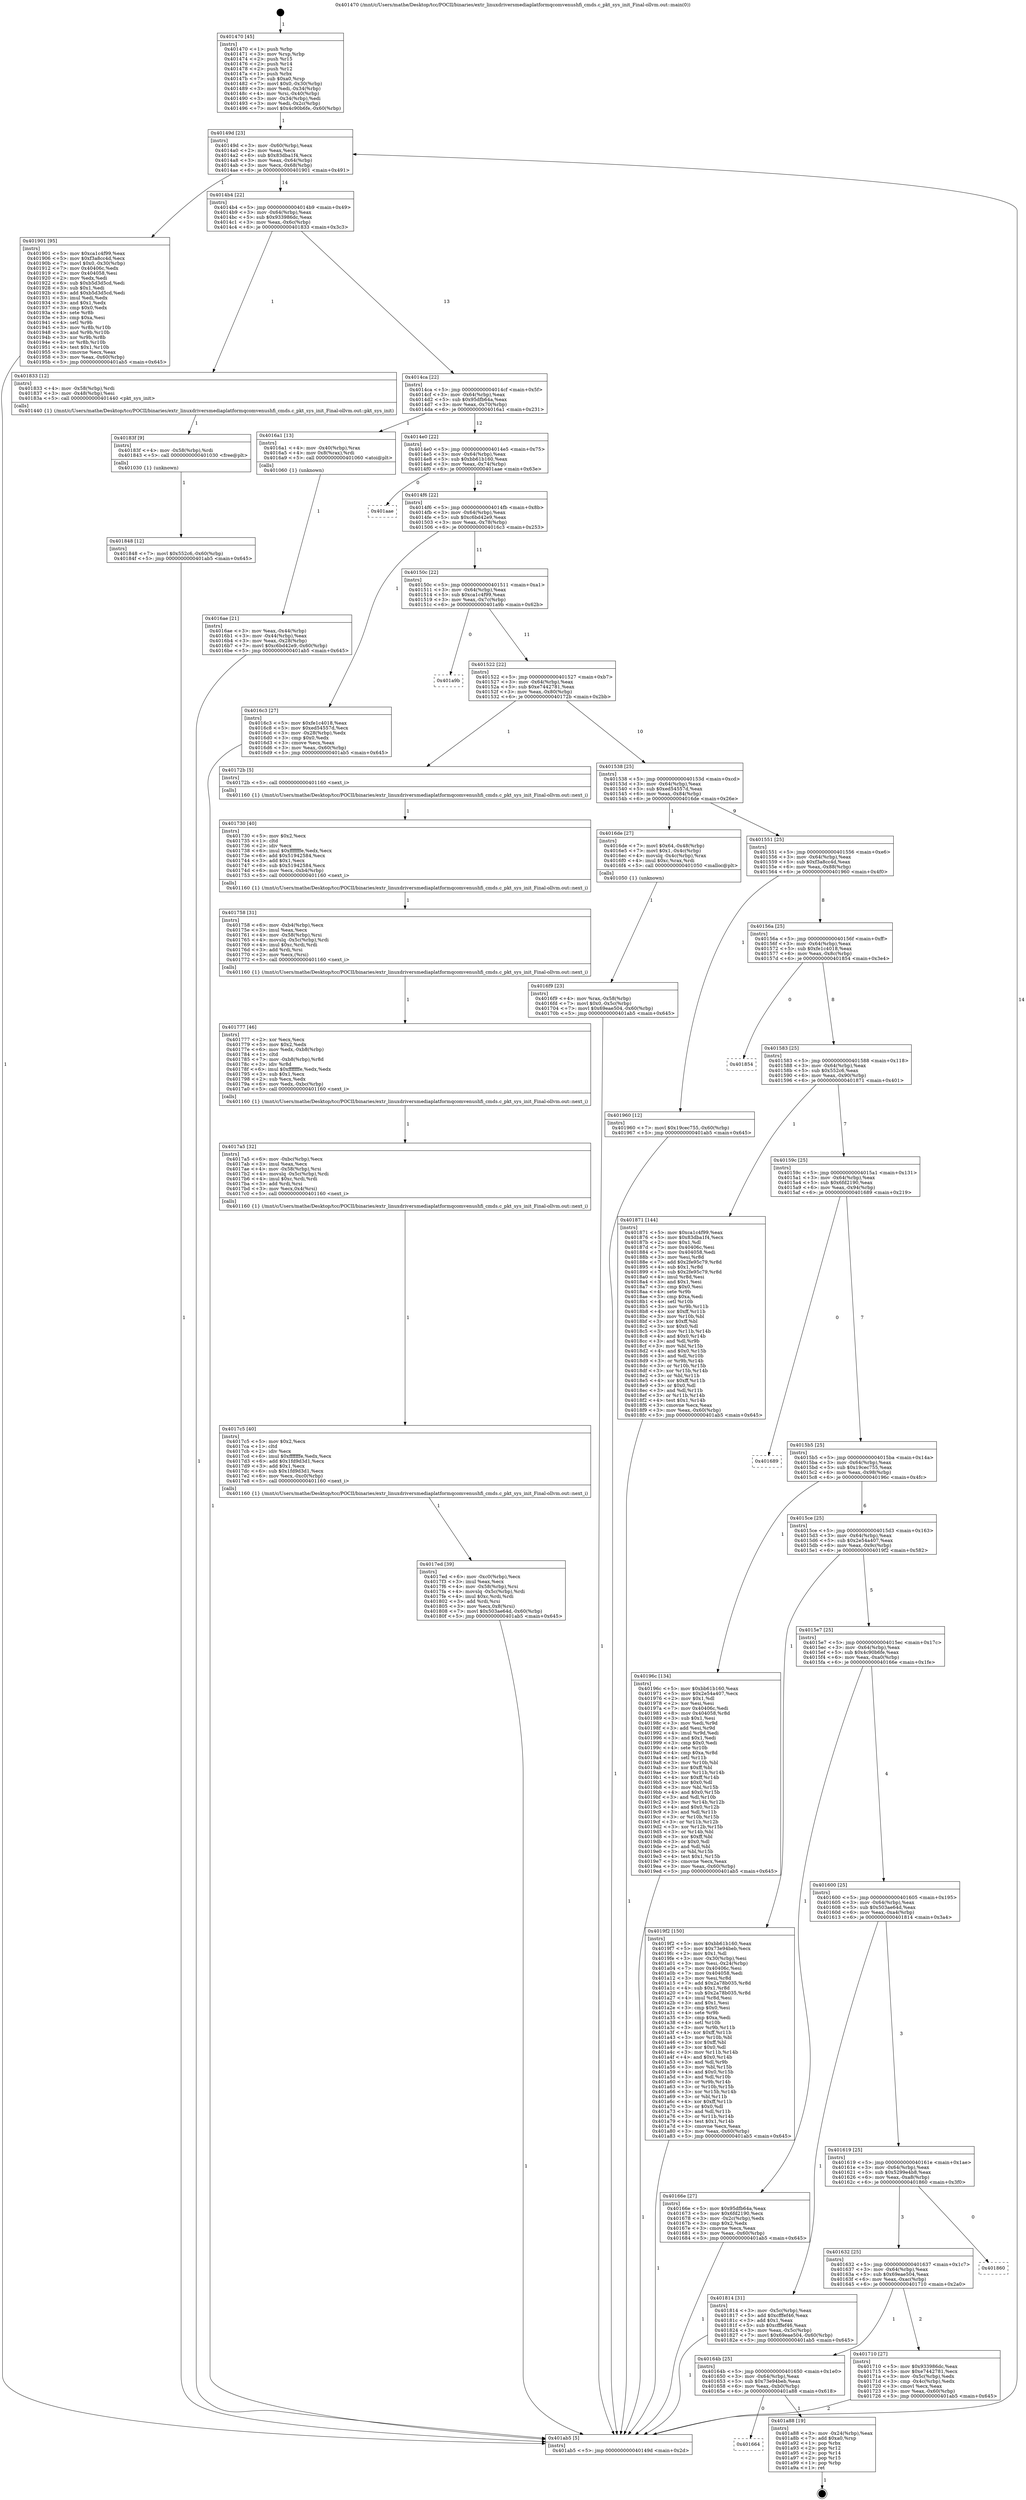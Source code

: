 digraph "0x401470" {
  label = "0x401470 (/mnt/c/Users/mathe/Desktop/tcc/POCII/binaries/extr_linuxdriversmediaplatformqcomvenushfi_cmds.c_pkt_sys_init_Final-ollvm.out::main(0))"
  labelloc = "t"
  node[shape=record]

  Entry [label="",width=0.3,height=0.3,shape=circle,fillcolor=black,style=filled]
  "0x40149d" [label="{
     0x40149d [23]\l
     | [instrs]\l
     &nbsp;&nbsp;0x40149d \<+3\>: mov -0x60(%rbp),%eax\l
     &nbsp;&nbsp;0x4014a0 \<+2\>: mov %eax,%ecx\l
     &nbsp;&nbsp;0x4014a2 \<+6\>: sub $0x83dba1f4,%ecx\l
     &nbsp;&nbsp;0x4014a8 \<+3\>: mov %eax,-0x64(%rbp)\l
     &nbsp;&nbsp;0x4014ab \<+3\>: mov %ecx,-0x68(%rbp)\l
     &nbsp;&nbsp;0x4014ae \<+6\>: je 0000000000401901 \<main+0x491\>\l
  }"]
  "0x401901" [label="{
     0x401901 [95]\l
     | [instrs]\l
     &nbsp;&nbsp;0x401901 \<+5\>: mov $0xca1c4f99,%eax\l
     &nbsp;&nbsp;0x401906 \<+5\>: mov $0xf3a8cc4d,%ecx\l
     &nbsp;&nbsp;0x40190b \<+7\>: movl $0x0,-0x30(%rbp)\l
     &nbsp;&nbsp;0x401912 \<+7\>: mov 0x40406c,%edx\l
     &nbsp;&nbsp;0x401919 \<+7\>: mov 0x404058,%esi\l
     &nbsp;&nbsp;0x401920 \<+2\>: mov %edx,%edi\l
     &nbsp;&nbsp;0x401922 \<+6\>: sub $0xb5d3d5cd,%edi\l
     &nbsp;&nbsp;0x401928 \<+3\>: sub $0x1,%edi\l
     &nbsp;&nbsp;0x40192b \<+6\>: add $0xb5d3d5cd,%edi\l
     &nbsp;&nbsp;0x401931 \<+3\>: imul %edi,%edx\l
     &nbsp;&nbsp;0x401934 \<+3\>: and $0x1,%edx\l
     &nbsp;&nbsp;0x401937 \<+3\>: cmp $0x0,%edx\l
     &nbsp;&nbsp;0x40193a \<+4\>: sete %r8b\l
     &nbsp;&nbsp;0x40193e \<+3\>: cmp $0xa,%esi\l
     &nbsp;&nbsp;0x401941 \<+4\>: setl %r9b\l
     &nbsp;&nbsp;0x401945 \<+3\>: mov %r8b,%r10b\l
     &nbsp;&nbsp;0x401948 \<+3\>: and %r9b,%r10b\l
     &nbsp;&nbsp;0x40194b \<+3\>: xor %r9b,%r8b\l
     &nbsp;&nbsp;0x40194e \<+3\>: or %r8b,%r10b\l
     &nbsp;&nbsp;0x401951 \<+4\>: test $0x1,%r10b\l
     &nbsp;&nbsp;0x401955 \<+3\>: cmovne %ecx,%eax\l
     &nbsp;&nbsp;0x401958 \<+3\>: mov %eax,-0x60(%rbp)\l
     &nbsp;&nbsp;0x40195b \<+5\>: jmp 0000000000401ab5 \<main+0x645\>\l
  }"]
  "0x4014b4" [label="{
     0x4014b4 [22]\l
     | [instrs]\l
     &nbsp;&nbsp;0x4014b4 \<+5\>: jmp 00000000004014b9 \<main+0x49\>\l
     &nbsp;&nbsp;0x4014b9 \<+3\>: mov -0x64(%rbp),%eax\l
     &nbsp;&nbsp;0x4014bc \<+5\>: sub $0x933986dc,%eax\l
     &nbsp;&nbsp;0x4014c1 \<+3\>: mov %eax,-0x6c(%rbp)\l
     &nbsp;&nbsp;0x4014c4 \<+6\>: je 0000000000401833 \<main+0x3c3\>\l
  }"]
  Exit [label="",width=0.3,height=0.3,shape=circle,fillcolor=black,style=filled,peripheries=2]
  "0x401833" [label="{
     0x401833 [12]\l
     | [instrs]\l
     &nbsp;&nbsp;0x401833 \<+4\>: mov -0x58(%rbp),%rdi\l
     &nbsp;&nbsp;0x401837 \<+3\>: mov -0x48(%rbp),%esi\l
     &nbsp;&nbsp;0x40183a \<+5\>: call 0000000000401440 \<pkt_sys_init\>\l
     | [calls]\l
     &nbsp;&nbsp;0x401440 \{1\} (/mnt/c/Users/mathe/Desktop/tcc/POCII/binaries/extr_linuxdriversmediaplatformqcomvenushfi_cmds.c_pkt_sys_init_Final-ollvm.out::pkt_sys_init)\l
  }"]
  "0x4014ca" [label="{
     0x4014ca [22]\l
     | [instrs]\l
     &nbsp;&nbsp;0x4014ca \<+5\>: jmp 00000000004014cf \<main+0x5f\>\l
     &nbsp;&nbsp;0x4014cf \<+3\>: mov -0x64(%rbp),%eax\l
     &nbsp;&nbsp;0x4014d2 \<+5\>: sub $0x95dfb64a,%eax\l
     &nbsp;&nbsp;0x4014d7 \<+3\>: mov %eax,-0x70(%rbp)\l
     &nbsp;&nbsp;0x4014da \<+6\>: je 00000000004016a1 \<main+0x231\>\l
  }"]
  "0x401664" [label="{
     0x401664\l
  }", style=dashed]
  "0x4016a1" [label="{
     0x4016a1 [13]\l
     | [instrs]\l
     &nbsp;&nbsp;0x4016a1 \<+4\>: mov -0x40(%rbp),%rax\l
     &nbsp;&nbsp;0x4016a5 \<+4\>: mov 0x8(%rax),%rdi\l
     &nbsp;&nbsp;0x4016a9 \<+5\>: call 0000000000401060 \<atoi@plt\>\l
     | [calls]\l
     &nbsp;&nbsp;0x401060 \{1\} (unknown)\l
  }"]
  "0x4014e0" [label="{
     0x4014e0 [22]\l
     | [instrs]\l
     &nbsp;&nbsp;0x4014e0 \<+5\>: jmp 00000000004014e5 \<main+0x75\>\l
     &nbsp;&nbsp;0x4014e5 \<+3\>: mov -0x64(%rbp),%eax\l
     &nbsp;&nbsp;0x4014e8 \<+5\>: sub $0xbb61b160,%eax\l
     &nbsp;&nbsp;0x4014ed \<+3\>: mov %eax,-0x74(%rbp)\l
     &nbsp;&nbsp;0x4014f0 \<+6\>: je 0000000000401aae \<main+0x63e\>\l
  }"]
  "0x401a88" [label="{
     0x401a88 [19]\l
     | [instrs]\l
     &nbsp;&nbsp;0x401a88 \<+3\>: mov -0x24(%rbp),%eax\l
     &nbsp;&nbsp;0x401a8b \<+7\>: add $0xa0,%rsp\l
     &nbsp;&nbsp;0x401a92 \<+1\>: pop %rbx\l
     &nbsp;&nbsp;0x401a93 \<+2\>: pop %r12\l
     &nbsp;&nbsp;0x401a95 \<+2\>: pop %r14\l
     &nbsp;&nbsp;0x401a97 \<+2\>: pop %r15\l
     &nbsp;&nbsp;0x401a99 \<+1\>: pop %rbp\l
     &nbsp;&nbsp;0x401a9a \<+1\>: ret\l
  }"]
  "0x401aae" [label="{
     0x401aae\l
  }", style=dashed]
  "0x4014f6" [label="{
     0x4014f6 [22]\l
     | [instrs]\l
     &nbsp;&nbsp;0x4014f6 \<+5\>: jmp 00000000004014fb \<main+0x8b\>\l
     &nbsp;&nbsp;0x4014fb \<+3\>: mov -0x64(%rbp),%eax\l
     &nbsp;&nbsp;0x4014fe \<+5\>: sub $0xc6bd42e9,%eax\l
     &nbsp;&nbsp;0x401503 \<+3\>: mov %eax,-0x78(%rbp)\l
     &nbsp;&nbsp;0x401506 \<+6\>: je 00000000004016c3 \<main+0x253\>\l
  }"]
  "0x401848" [label="{
     0x401848 [12]\l
     | [instrs]\l
     &nbsp;&nbsp;0x401848 \<+7\>: movl $0x552c6,-0x60(%rbp)\l
     &nbsp;&nbsp;0x40184f \<+5\>: jmp 0000000000401ab5 \<main+0x645\>\l
  }"]
  "0x4016c3" [label="{
     0x4016c3 [27]\l
     | [instrs]\l
     &nbsp;&nbsp;0x4016c3 \<+5\>: mov $0xfe1c4018,%eax\l
     &nbsp;&nbsp;0x4016c8 \<+5\>: mov $0xed54557d,%ecx\l
     &nbsp;&nbsp;0x4016cd \<+3\>: mov -0x28(%rbp),%edx\l
     &nbsp;&nbsp;0x4016d0 \<+3\>: cmp $0x0,%edx\l
     &nbsp;&nbsp;0x4016d3 \<+3\>: cmove %ecx,%eax\l
     &nbsp;&nbsp;0x4016d6 \<+3\>: mov %eax,-0x60(%rbp)\l
     &nbsp;&nbsp;0x4016d9 \<+5\>: jmp 0000000000401ab5 \<main+0x645\>\l
  }"]
  "0x40150c" [label="{
     0x40150c [22]\l
     | [instrs]\l
     &nbsp;&nbsp;0x40150c \<+5\>: jmp 0000000000401511 \<main+0xa1\>\l
     &nbsp;&nbsp;0x401511 \<+3\>: mov -0x64(%rbp),%eax\l
     &nbsp;&nbsp;0x401514 \<+5\>: sub $0xca1c4f99,%eax\l
     &nbsp;&nbsp;0x401519 \<+3\>: mov %eax,-0x7c(%rbp)\l
     &nbsp;&nbsp;0x40151c \<+6\>: je 0000000000401a9b \<main+0x62b\>\l
  }"]
  "0x40183f" [label="{
     0x40183f [9]\l
     | [instrs]\l
     &nbsp;&nbsp;0x40183f \<+4\>: mov -0x58(%rbp),%rdi\l
     &nbsp;&nbsp;0x401843 \<+5\>: call 0000000000401030 \<free@plt\>\l
     | [calls]\l
     &nbsp;&nbsp;0x401030 \{1\} (unknown)\l
  }"]
  "0x401a9b" [label="{
     0x401a9b\l
  }", style=dashed]
  "0x401522" [label="{
     0x401522 [22]\l
     | [instrs]\l
     &nbsp;&nbsp;0x401522 \<+5\>: jmp 0000000000401527 \<main+0xb7\>\l
     &nbsp;&nbsp;0x401527 \<+3\>: mov -0x64(%rbp),%eax\l
     &nbsp;&nbsp;0x40152a \<+5\>: sub $0xe7442781,%eax\l
     &nbsp;&nbsp;0x40152f \<+3\>: mov %eax,-0x80(%rbp)\l
     &nbsp;&nbsp;0x401532 \<+6\>: je 000000000040172b \<main+0x2bb\>\l
  }"]
  "0x4017ed" [label="{
     0x4017ed [39]\l
     | [instrs]\l
     &nbsp;&nbsp;0x4017ed \<+6\>: mov -0xc0(%rbp),%ecx\l
     &nbsp;&nbsp;0x4017f3 \<+3\>: imul %eax,%ecx\l
     &nbsp;&nbsp;0x4017f6 \<+4\>: mov -0x58(%rbp),%rsi\l
     &nbsp;&nbsp;0x4017fa \<+4\>: movslq -0x5c(%rbp),%rdi\l
     &nbsp;&nbsp;0x4017fe \<+4\>: imul $0xc,%rdi,%rdi\l
     &nbsp;&nbsp;0x401802 \<+3\>: add %rdi,%rsi\l
     &nbsp;&nbsp;0x401805 \<+3\>: mov %ecx,0x8(%rsi)\l
     &nbsp;&nbsp;0x401808 \<+7\>: movl $0x503ae64d,-0x60(%rbp)\l
     &nbsp;&nbsp;0x40180f \<+5\>: jmp 0000000000401ab5 \<main+0x645\>\l
  }"]
  "0x40172b" [label="{
     0x40172b [5]\l
     | [instrs]\l
     &nbsp;&nbsp;0x40172b \<+5\>: call 0000000000401160 \<next_i\>\l
     | [calls]\l
     &nbsp;&nbsp;0x401160 \{1\} (/mnt/c/Users/mathe/Desktop/tcc/POCII/binaries/extr_linuxdriversmediaplatformqcomvenushfi_cmds.c_pkt_sys_init_Final-ollvm.out::next_i)\l
  }"]
  "0x401538" [label="{
     0x401538 [25]\l
     | [instrs]\l
     &nbsp;&nbsp;0x401538 \<+5\>: jmp 000000000040153d \<main+0xcd\>\l
     &nbsp;&nbsp;0x40153d \<+3\>: mov -0x64(%rbp),%eax\l
     &nbsp;&nbsp;0x401540 \<+5\>: sub $0xed54557d,%eax\l
     &nbsp;&nbsp;0x401545 \<+6\>: mov %eax,-0x84(%rbp)\l
     &nbsp;&nbsp;0x40154b \<+6\>: je 00000000004016de \<main+0x26e\>\l
  }"]
  "0x4017c5" [label="{
     0x4017c5 [40]\l
     | [instrs]\l
     &nbsp;&nbsp;0x4017c5 \<+5\>: mov $0x2,%ecx\l
     &nbsp;&nbsp;0x4017ca \<+1\>: cltd\l
     &nbsp;&nbsp;0x4017cb \<+2\>: idiv %ecx\l
     &nbsp;&nbsp;0x4017cd \<+6\>: imul $0xfffffffe,%edx,%ecx\l
     &nbsp;&nbsp;0x4017d3 \<+6\>: add $0x1fd9d3d1,%ecx\l
     &nbsp;&nbsp;0x4017d9 \<+3\>: add $0x1,%ecx\l
     &nbsp;&nbsp;0x4017dc \<+6\>: sub $0x1fd9d3d1,%ecx\l
     &nbsp;&nbsp;0x4017e2 \<+6\>: mov %ecx,-0xc0(%rbp)\l
     &nbsp;&nbsp;0x4017e8 \<+5\>: call 0000000000401160 \<next_i\>\l
     | [calls]\l
     &nbsp;&nbsp;0x401160 \{1\} (/mnt/c/Users/mathe/Desktop/tcc/POCII/binaries/extr_linuxdriversmediaplatformqcomvenushfi_cmds.c_pkt_sys_init_Final-ollvm.out::next_i)\l
  }"]
  "0x4016de" [label="{
     0x4016de [27]\l
     | [instrs]\l
     &nbsp;&nbsp;0x4016de \<+7\>: movl $0x64,-0x48(%rbp)\l
     &nbsp;&nbsp;0x4016e5 \<+7\>: movl $0x1,-0x4c(%rbp)\l
     &nbsp;&nbsp;0x4016ec \<+4\>: movslq -0x4c(%rbp),%rax\l
     &nbsp;&nbsp;0x4016f0 \<+4\>: imul $0xc,%rax,%rdi\l
     &nbsp;&nbsp;0x4016f4 \<+5\>: call 0000000000401050 \<malloc@plt\>\l
     | [calls]\l
     &nbsp;&nbsp;0x401050 \{1\} (unknown)\l
  }"]
  "0x401551" [label="{
     0x401551 [25]\l
     | [instrs]\l
     &nbsp;&nbsp;0x401551 \<+5\>: jmp 0000000000401556 \<main+0xe6\>\l
     &nbsp;&nbsp;0x401556 \<+3\>: mov -0x64(%rbp),%eax\l
     &nbsp;&nbsp;0x401559 \<+5\>: sub $0xf3a8cc4d,%eax\l
     &nbsp;&nbsp;0x40155e \<+6\>: mov %eax,-0x88(%rbp)\l
     &nbsp;&nbsp;0x401564 \<+6\>: je 0000000000401960 \<main+0x4f0\>\l
  }"]
  "0x4017a5" [label="{
     0x4017a5 [32]\l
     | [instrs]\l
     &nbsp;&nbsp;0x4017a5 \<+6\>: mov -0xbc(%rbp),%ecx\l
     &nbsp;&nbsp;0x4017ab \<+3\>: imul %eax,%ecx\l
     &nbsp;&nbsp;0x4017ae \<+4\>: mov -0x58(%rbp),%rsi\l
     &nbsp;&nbsp;0x4017b2 \<+4\>: movslq -0x5c(%rbp),%rdi\l
     &nbsp;&nbsp;0x4017b6 \<+4\>: imul $0xc,%rdi,%rdi\l
     &nbsp;&nbsp;0x4017ba \<+3\>: add %rdi,%rsi\l
     &nbsp;&nbsp;0x4017bd \<+3\>: mov %ecx,0x4(%rsi)\l
     &nbsp;&nbsp;0x4017c0 \<+5\>: call 0000000000401160 \<next_i\>\l
     | [calls]\l
     &nbsp;&nbsp;0x401160 \{1\} (/mnt/c/Users/mathe/Desktop/tcc/POCII/binaries/extr_linuxdriversmediaplatformqcomvenushfi_cmds.c_pkt_sys_init_Final-ollvm.out::next_i)\l
  }"]
  "0x401960" [label="{
     0x401960 [12]\l
     | [instrs]\l
     &nbsp;&nbsp;0x401960 \<+7\>: movl $0x19cec755,-0x60(%rbp)\l
     &nbsp;&nbsp;0x401967 \<+5\>: jmp 0000000000401ab5 \<main+0x645\>\l
  }"]
  "0x40156a" [label="{
     0x40156a [25]\l
     | [instrs]\l
     &nbsp;&nbsp;0x40156a \<+5\>: jmp 000000000040156f \<main+0xff\>\l
     &nbsp;&nbsp;0x40156f \<+3\>: mov -0x64(%rbp),%eax\l
     &nbsp;&nbsp;0x401572 \<+5\>: sub $0xfe1c4018,%eax\l
     &nbsp;&nbsp;0x401577 \<+6\>: mov %eax,-0x8c(%rbp)\l
     &nbsp;&nbsp;0x40157d \<+6\>: je 0000000000401854 \<main+0x3e4\>\l
  }"]
  "0x401777" [label="{
     0x401777 [46]\l
     | [instrs]\l
     &nbsp;&nbsp;0x401777 \<+2\>: xor %ecx,%ecx\l
     &nbsp;&nbsp;0x401779 \<+5\>: mov $0x2,%edx\l
     &nbsp;&nbsp;0x40177e \<+6\>: mov %edx,-0xb8(%rbp)\l
     &nbsp;&nbsp;0x401784 \<+1\>: cltd\l
     &nbsp;&nbsp;0x401785 \<+7\>: mov -0xb8(%rbp),%r8d\l
     &nbsp;&nbsp;0x40178c \<+3\>: idiv %r8d\l
     &nbsp;&nbsp;0x40178f \<+6\>: imul $0xfffffffe,%edx,%edx\l
     &nbsp;&nbsp;0x401795 \<+3\>: sub $0x1,%ecx\l
     &nbsp;&nbsp;0x401798 \<+2\>: sub %ecx,%edx\l
     &nbsp;&nbsp;0x40179a \<+6\>: mov %edx,-0xbc(%rbp)\l
     &nbsp;&nbsp;0x4017a0 \<+5\>: call 0000000000401160 \<next_i\>\l
     | [calls]\l
     &nbsp;&nbsp;0x401160 \{1\} (/mnt/c/Users/mathe/Desktop/tcc/POCII/binaries/extr_linuxdriversmediaplatformqcomvenushfi_cmds.c_pkt_sys_init_Final-ollvm.out::next_i)\l
  }"]
  "0x401854" [label="{
     0x401854\l
  }", style=dashed]
  "0x401583" [label="{
     0x401583 [25]\l
     | [instrs]\l
     &nbsp;&nbsp;0x401583 \<+5\>: jmp 0000000000401588 \<main+0x118\>\l
     &nbsp;&nbsp;0x401588 \<+3\>: mov -0x64(%rbp),%eax\l
     &nbsp;&nbsp;0x40158b \<+5\>: sub $0x552c6,%eax\l
     &nbsp;&nbsp;0x401590 \<+6\>: mov %eax,-0x90(%rbp)\l
     &nbsp;&nbsp;0x401596 \<+6\>: je 0000000000401871 \<main+0x401\>\l
  }"]
  "0x401758" [label="{
     0x401758 [31]\l
     | [instrs]\l
     &nbsp;&nbsp;0x401758 \<+6\>: mov -0xb4(%rbp),%ecx\l
     &nbsp;&nbsp;0x40175e \<+3\>: imul %eax,%ecx\l
     &nbsp;&nbsp;0x401761 \<+4\>: mov -0x58(%rbp),%rsi\l
     &nbsp;&nbsp;0x401765 \<+4\>: movslq -0x5c(%rbp),%rdi\l
     &nbsp;&nbsp;0x401769 \<+4\>: imul $0xc,%rdi,%rdi\l
     &nbsp;&nbsp;0x40176d \<+3\>: add %rdi,%rsi\l
     &nbsp;&nbsp;0x401770 \<+2\>: mov %ecx,(%rsi)\l
     &nbsp;&nbsp;0x401772 \<+5\>: call 0000000000401160 \<next_i\>\l
     | [calls]\l
     &nbsp;&nbsp;0x401160 \{1\} (/mnt/c/Users/mathe/Desktop/tcc/POCII/binaries/extr_linuxdriversmediaplatformqcomvenushfi_cmds.c_pkt_sys_init_Final-ollvm.out::next_i)\l
  }"]
  "0x401871" [label="{
     0x401871 [144]\l
     | [instrs]\l
     &nbsp;&nbsp;0x401871 \<+5\>: mov $0xca1c4f99,%eax\l
     &nbsp;&nbsp;0x401876 \<+5\>: mov $0x83dba1f4,%ecx\l
     &nbsp;&nbsp;0x40187b \<+2\>: mov $0x1,%dl\l
     &nbsp;&nbsp;0x40187d \<+7\>: mov 0x40406c,%esi\l
     &nbsp;&nbsp;0x401884 \<+7\>: mov 0x404058,%edi\l
     &nbsp;&nbsp;0x40188b \<+3\>: mov %esi,%r8d\l
     &nbsp;&nbsp;0x40188e \<+7\>: add $0x2fe95c79,%r8d\l
     &nbsp;&nbsp;0x401895 \<+4\>: sub $0x1,%r8d\l
     &nbsp;&nbsp;0x401899 \<+7\>: sub $0x2fe95c79,%r8d\l
     &nbsp;&nbsp;0x4018a0 \<+4\>: imul %r8d,%esi\l
     &nbsp;&nbsp;0x4018a4 \<+3\>: and $0x1,%esi\l
     &nbsp;&nbsp;0x4018a7 \<+3\>: cmp $0x0,%esi\l
     &nbsp;&nbsp;0x4018aa \<+4\>: sete %r9b\l
     &nbsp;&nbsp;0x4018ae \<+3\>: cmp $0xa,%edi\l
     &nbsp;&nbsp;0x4018b1 \<+4\>: setl %r10b\l
     &nbsp;&nbsp;0x4018b5 \<+3\>: mov %r9b,%r11b\l
     &nbsp;&nbsp;0x4018b8 \<+4\>: xor $0xff,%r11b\l
     &nbsp;&nbsp;0x4018bc \<+3\>: mov %r10b,%bl\l
     &nbsp;&nbsp;0x4018bf \<+3\>: xor $0xff,%bl\l
     &nbsp;&nbsp;0x4018c2 \<+3\>: xor $0x0,%dl\l
     &nbsp;&nbsp;0x4018c5 \<+3\>: mov %r11b,%r14b\l
     &nbsp;&nbsp;0x4018c8 \<+4\>: and $0x0,%r14b\l
     &nbsp;&nbsp;0x4018cc \<+3\>: and %dl,%r9b\l
     &nbsp;&nbsp;0x4018cf \<+3\>: mov %bl,%r15b\l
     &nbsp;&nbsp;0x4018d2 \<+4\>: and $0x0,%r15b\l
     &nbsp;&nbsp;0x4018d6 \<+3\>: and %dl,%r10b\l
     &nbsp;&nbsp;0x4018d9 \<+3\>: or %r9b,%r14b\l
     &nbsp;&nbsp;0x4018dc \<+3\>: or %r10b,%r15b\l
     &nbsp;&nbsp;0x4018df \<+3\>: xor %r15b,%r14b\l
     &nbsp;&nbsp;0x4018e2 \<+3\>: or %bl,%r11b\l
     &nbsp;&nbsp;0x4018e5 \<+4\>: xor $0xff,%r11b\l
     &nbsp;&nbsp;0x4018e9 \<+3\>: or $0x0,%dl\l
     &nbsp;&nbsp;0x4018ec \<+3\>: and %dl,%r11b\l
     &nbsp;&nbsp;0x4018ef \<+3\>: or %r11b,%r14b\l
     &nbsp;&nbsp;0x4018f2 \<+4\>: test $0x1,%r14b\l
     &nbsp;&nbsp;0x4018f6 \<+3\>: cmovne %ecx,%eax\l
     &nbsp;&nbsp;0x4018f9 \<+3\>: mov %eax,-0x60(%rbp)\l
     &nbsp;&nbsp;0x4018fc \<+5\>: jmp 0000000000401ab5 \<main+0x645\>\l
  }"]
  "0x40159c" [label="{
     0x40159c [25]\l
     | [instrs]\l
     &nbsp;&nbsp;0x40159c \<+5\>: jmp 00000000004015a1 \<main+0x131\>\l
     &nbsp;&nbsp;0x4015a1 \<+3\>: mov -0x64(%rbp),%eax\l
     &nbsp;&nbsp;0x4015a4 \<+5\>: sub $0x6fd2190,%eax\l
     &nbsp;&nbsp;0x4015a9 \<+6\>: mov %eax,-0x94(%rbp)\l
     &nbsp;&nbsp;0x4015af \<+6\>: je 0000000000401689 \<main+0x219\>\l
  }"]
  "0x401730" [label="{
     0x401730 [40]\l
     | [instrs]\l
     &nbsp;&nbsp;0x401730 \<+5\>: mov $0x2,%ecx\l
     &nbsp;&nbsp;0x401735 \<+1\>: cltd\l
     &nbsp;&nbsp;0x401736 \<+2\>: idiv %ecx\l
     &nbsp;&nbsp;0x401738 \<+6\>: imul $0xfffffffe,%edx,%ecx\l
     &nbsp;&nbsp;0x40173e \<+6\>: add $0x51942584,%ecx\l
     &nbsp;&nbsp;0x401744 \<+3\>: add $0x1,%ecx\l
     &nbsp;&nbsp;0x401747 \<+6\>: sub $0x51942584,%ecx\l
     &nbsp;&nbsp;0x40174d \<+6\>: mov %ecx,-0xb4(%rbp)\l
     &nbsp;&nbsp;0x401753 \<+5\>: call 0000000000401160 \<next_i\>\l
     | [calls]\l
     &nbsp;&nbsp;0x401160 \{1\} (/mnt/c/Users/mathe/Desktop/tcc/POCII/binaries/extr_linuxdriversmediaplatformqcomvenushfi_cmds.c_pkt_sys_init_Final-ollvm.out::next_i)\l
  }"]
  "0x401689" [label="{
     0x401689\l
  }", style=dashed]
  "0x4015b5" [label="{
     0x4015b5 [25]\l
     | [instrs]\l
     &nbsp;&nbsp;0x4015b5 \<+5\>: jmp 00000000004015ba \<main+0x14a\>\l
     &nbsp;&nbsp;0x4015ba \<+3\>: mov -0x64(%rbp),%eax\l
     &nbsp;&nbsp;0x4015bd \<+5\>: sub $0x19cec755,%eax\l
     &nbsp;&nbsp;0x4015c2 \<+6\>: mov %eax,-0x98(%rbp)\l
     &nbsp;&nbsp;0x4015c8 \<+6\>: je 000000000040196c \<main+0x4fc\>\l
  }"]
  "0x40164b" [label="{
     0x40164b [25]\l
     | [instrs]\l
     &nbsp;&nbsp;0x40164b \<+5\>: jmp 0000000000401650 \<main+0x1e0\>\l
     &nbsp;&nbsp;0x401650 \<+3\>: mov -0x64(%rbp),%eax\l
     &nbsp;&nbsp;0x401653 \<+5\>: sub $0x73e94beb,%eax\l
     &nbsp;&nbsp;0x401658 \<+6\>: mov %eax,-0xb0(%rbp)\l
     &nbsp;&nbsp;0x40165e \<+6\>: je 0000000000401a88 \<main+0x618\>\l
  }"]
  "0x40196c" [label="{
     0x40196c [134]\l
     | [instrs]\l
     &nbsp;&nbsp;0x40196c \<+5\>: mov $0xbb61b160,%eax\l
     &nbsp;&nbsp;0x401971 \<+5\>: mov $0x2e54a407,%ecx\l
     &nbsp;&nbsp;0x401976 \<+2\>: mov $0x1,%dl\l
     &nbsp;&nbsp;0x401978 \<+2\>: xor %esi,%esi\l
     &nbsp;&nbsp;0x40197a \<+7\>: mov 0x40406c,%edi\l
     &nbsp;&nbsp;0x401981 \<+8\>: mov 0x404058,%r8d\l
     &nbsp;&nbsp;0x401989 \<+3\>: sub $0x1,%esi\l
     &nbsp;&nbsp;0x40198c \<+3\>: mov %edi,%r9d\l
     &nbsp;&nbsp;0x40198f \<+3\>: add %esi,%r9d\l
     &nbsp;&nbsp;0x401992 \<+4\>: imul %r9d,%edi\l
     &nbsp;&nbsp;0x401996 \<+3\>: and $0x1,%edi\l
     &nbsp;&nbsp;0x401999 \<+3\>: cmp $0x0,%edi\l
     &nbsp;&nbsp;0x40199c \<+4\>: sete %r10b\l
     &nbsp;&nbsp;0x4019a0 \<+4\>: cmp $0xa,%r8d\l
     &nbsp;&nbsp;0x4019a4 \<+4\>: setl %r11b\l
     &nbsp;&nbsp;0x4019a8 \<+3\>: mov %r10b,%bl\l
     &nbsp;&nbsp;0x4019ab \<+3\>: xor $0xff,%bl\l
     &nbsp;&nbsp;0x4019ae \<+3\>: mov %r11b,%r14b\l
     &nbsp;&nbsp;0x4019b1 \<+4\>: xor $0xff,%r14b\l
     &nbsp;&nbsp;0x4019b5 \<+3\>: xor $0x0,%dl\l
     &nbsp;&nbsp;0x4019b8 \<+3\>: mov %bl,%r15b\l
     &nbsp;&nbsp;0x4019bb \<+4\>: and $0x0,%r15b\l
     &nbsp;&nbsp;0x4019bf \<+3\>: and %dl,%r10b\l
     &nbsp;&nbsp;0x4019c2 \<+3\>: mov %r14b,%r12b\l
     &nbsp;&nbsp;0x4019c5 \<+4\>: and $0x0,%r12b\l
     &nbsp;&nbsp;0x4019c9 \<+3\>: and %dl,%r11b\l
     &nbsp;&nbsp;0x4019cc \<+3\>: or %r10b,%r15b\l
     &nbsp;&nbsp;0x4019cf \<+3\>: or %r11b,%r12b\l
     &nbsp;&nbsp;0x4019d2 \<+3\>: xor %r12b,%r15b\l
     &nbsp;&nbsp;0x4019d5 \<+3\>: or %r14b,%bl\l
     &nbsp;&nbsp;0x4019d8 \<+3\>: xor $0xff,%bl\l
     &nbsp;&nbsp;0x4019db \<+3\>: or $0x0,%dl\l
     &nbsp;&nbsp;0x4019de \<+2\>: and %dl,%bl\l
     &nbsp;&nbsp;0x4019e0 \<+3\>: or %bl,%r15b\l
     &nbsp;&nbsp;0x4019e3 \<+4\>: test $0x1,%r15b\l
     &nbsp;&nbsp;0x4019e7 \<+3\>: cmovne %ecx,%eax\l
     &nbsp;&nbsp;0x4019ea \<+3\>: mov %eax,-0x60(%rbp)\l
     &nbsp;&nbsp;0x4019ed \<+5\>: jmp 0000000000401ab5 \<main+0x645\>\l
  }"]
  "0x4015ce" [label="{
     0x4015ce [25]\l
     | [instrs]\l
     &nbsp;&nbsp;0x4015ce \<+5\>: jmp 00000000004015d3 \<main+0x163\>\l
     &nbsp;&nbsp;0x4015d3 \<+3\>: mov -0x64(%rbp),%eax\l
     &nbsp;&nbsp;0x4015d6 \<+5\>: sub $0x2e54a407,%eax\l
     &nbsp;&nbsp;0x4015db \<+6\>: mov %eax,-0x9c(%rbp)\l
     &nbsp;&nbsp;0x4015e1 \<+6\>: je 00000000004019f2 \<main+0x582\>\l
  }"]
  "0x401710" [label="{
     0x401710 [27]\l
     | [instrs]\l
     &nbsp;&nbsp;0x401710 \<+5\>: mov $0x933986dc,%eax\l
     &nbsp;&nbsp;0x401715 \<+5\>: mov $0xe7442781,%ecx\l
     &nbsp;&nbsp;0x40171a \<+3\>: mov -0x5c(%rbp),%edx\l
     &nbsp;&nbsp;0x40171d \<+3\>: cmp -0x4c(%rbp),%edx\l
     &nbsp;&nbsp;0x401720 \<+3\>: cmovl %ecx,%eax\l
     &nbsp;&nbsp;0x401723 \<+3\>: mov %eax,-0x60(%rbp)\l
     &nbsp;&nbsp;0x401726 \<+5\>: jmp 0000000000401ab5 \<main+0x645\>\l
  }"]
  "0x4019f2" [label="{
     0x4019f2 [150]\l
     | [instrs]\l
     &nbsp;&nbsp;0x4019f2 \<+5\>: mov $0xbb61b160,%eax\l
     &nbsp;&nbsp;0x4019f7 \<+5\>: mov $0x73e94beb,%ecx\l
     &nbsp;&nbsp;0x4019fc \<+2\>: mov $0x1,%dl\l
     &nbsp;&nbsp;0x4019fe \<+3\>: mov -0x30(%rbp),%esi\l
     &nbsp;&nbsp;0x401a01 \<+3\>: mov %esi,-0x24(%rbp)\l
     &nbsp;&nbsp;0x401a04 \<+7\>: mov 0x40406c,%esi\l
     &nbsp;&nbsp;0x401a0b \<+7\>: mov 0x404058,%edi\l
     &nbsp;&nbsp;0x401a12 \<+3\>: mov %esi,%r8d\l
     &nbsp;&nbsp;0x401a15 \<+7\>: add $0x2a78b035,%r8d\l
     &nbsp;&nbsp;0x401a1c \<+4\>: sub $0x1,%r8d\l
     &nbsp;&nbsp;0x401a20 \<+7\>: sub $0x2a78b035,%r8d\l
     &nbsp;&nbsp;0x401a27 \<+4\>: imul %r8d,%esi\l
     &nbsp;&nbsp;0x401a2b \<+3\>: and $0x1,%esi\l
     &nbsp;&nbsp;0x401a2e \<+3\>: cmp $0x0,%esi\l
     &nbsp;&nbsp;0x401a31 \<+4\>: sete %r9b\l
     &nbsp;&nbsp;0x401a35 \<+3\>: cmp $0xa,%edi\l
     &nbsp;&nbsp;0x401a38 \<+4\>: setl %r10b\l
     &nbsp;&nbsp;0x401a3c \<+3\>: mov %r9b,%r11b\l
     &nbsp;&nbsp;0x401a3f \<+4\>: xor $0xff,%r11b\l
     &nbsp;&nbsp;0x401a43 \<+3\>: mov %r10b,%bl\l
     &nbsp;&nbsp;0x401a46 \<+3\>: xor $0xff,%bl\l
     &nbsp;&nbsp;0x401a49 \<+3\>: xor $0x0,%dl\l
     &nbsp;&nbsp;0x401a4c \<+3\>: mov %r11b,%r14b\l
     &nbsp;&nbsp;0x401a4f \<+4\>: and $0x0,%r14b\l
     &nbsp;&nbsp;0x401a53 \<+3\>: and %dl,%r9b\l
     &nbsp;&nbsp;0x401a56 \<+3\>: mov %bl,%r15b\l
     &nbsp;&nbsp;0x401a59 \<+4\>: and $0x0,%r15b\l
     &nbsp;&nbsp;0x401a5d \<+3\>: and %dl,%r10b\l
     &nbsp;&nbsp;0x401a60 \<+3\>: or %r9b,%r14b\l
     &nbsp;&nbsp;0x401a63 \<+3\>: or %r10b,%r15b\l
     &nbsp;&nbsp;0x401a66 \<+3\>: xor %r15b,%r14b\l
     &nbsp;&nbsp;0x401a69 \<+3\>: or %bl,%r11b\l
     &nbsp;&nbsp;0x401a6c \<+4\>: xor $0xff,%r11b\l
     &nbsp;&nbsp;0x401a70 \<+3\>: or $0x0,%dl\l
     &nbsp;&nbsp;0x401a73 \<+3\>: and %dl,%r11b\l
     &nbsp;&nbsp;0x401a76 \<+3\>: or %r11b,%r14b\l
     &nbsp;&nbsp;0x401a79 \<+4\>: test $0x1,%r14b\l
     &nbsp;&nbsp;0x401a7d \<+3\>: cmovne %ecx,%eax\l
     &nbsp;&nbsp;0x401a80 \<+3\>: mov %eax,-0x60(%rbp)\l
     &nbsp;&nbsp;0x401a83 \<+5\>: jmp 0000000000401ab5 \<main+0x645\>\l
  }"]
  "0x4015e7" [label="{
     0x4015e7 [25]\l
     | [instrs]\l
     &nbsp;&nbsp;0x4015e7 \<+5\>: jmp 00000000004015ec \<main+0x17c\>\l
     &nbsp;&nbsp;0x4015ec \<+3\>: mov -0x64(%rbp),%eax\l
     &nbsp;&nbsp;0x4015ef \<+5\>: sub $0x4c90b6fe,%eax\l
     &nbsp;&nbsp;0x4015f4 \<+6\>: mov %eax,-0xa0(%rbp)\l
     &nbsp;&nbsp;0x4015fa \<+6\>: je 000000000040166e \<main+0x1fe\>\l
  }"]
  "0x401632" [label="{
     0x401632 [25]\l
     | [instrs]\l
     &nbsp;&nbsp;0x401632 \<+5\>: jmp 0000000000401637 \<main+0x1c7\>\l
     &nbsp;&nbsp;0x401637 \<+3\>: mov -0x64(%rbp),%eax\l
     &nbsp;&nbsp;0x40163a \<+5\>: sub $0x69eae504,%eax\l
     &nbsp;&nbsp;0x40163f \<+6\>: mov %eax,-0xac(%rbp)\l
     &nbsp;&nbsp;0x401645 \<+6\>: je 0000000000401710 \<main+0x2a0\>\l
  }"]
  "0x40166e" [label="{
     0x40166e [27]\l
     | [instrs]\l
     &nbsp;&nbsp;0x40166e \<+5\>: mov $0x95dfb64a,%eax\l
     &nbsp;&nbsp;0x401673 \<+5\>: mov $0x6fd2190,%ecx\l
     &nbsp;&nbsp;0x401678 \<+3\>: mov -0x2c(%rbp),%edx\l
     &nbsp;&nbsp;0x40167b \<+3\>: cmp $0x2,%edx\l
     &nbsp;&nbsp;0x40167e \<+3\>: cmovne %ecx,%eax\l
     &nbsp;&nbsp;0x401681 \<+3\>: mov %eax,-0x60(%rbp)\l
     &nbsp;&nbsp;0x401684 \<+5\>: jmp 0000000000401ab5 \<main+0x645\>\l
  }"]
  "0x401600" [label="{
     0x401600 [25]\l
     | [instrs]\l
     &nbsp;&nbsp;0x401600 \<+5\>: jmp 0000000000401605 \<main+0x195\>\l
     &nbsp;&nbsp;0x401605 \<+3\>: mov -0x64(%rbp),%eax\l
     &nbsp;&nbsp;0x401608 \<+5\>: sub $0x503ae64d,%eax\l
     &nbsp;&nbsp;0x40160d \<+6\>: mov %eax,-0xa4(%rbp)\l
     &nbsp;&nbsp;0x401613 \<+6\>: je 0000000000401814 \<main+0x3a4\>\l
  }"]
  "0x401ab5" [label="{
     0x401ab5 [5]\l
     | [instrs]\l
     &nbsp;&nbsp;0x401ab5 \<+5\>: jmp 000000000040149d \<main+0x2d\>\l
  }"]
  "0x401470" [label="{
     0x401470 [45]\l
     | [instrs]\l
     &nbsp;&nbsp;0x401470 \<+1\>: push %rbp\l
     &nbsp;&nbsp;0x401471 \<+3\>: mov %rsp,%rbp\l
     &nbsp;&nbsp;0x401474 \<+2\>: push %r15\l
     &nbsp;&nbsp;0x401476 \<+2\>: push %r14\l
     &nbsp;&nbsp;0x401478 \<+2\>: push %r12\l
     &nbsp;&nbsp;0x40147a \<+1\>: push %rbx\l
     &nbsp;&nbsp;0x40147b \<+7\>: sub $0xa0,%rsp\l
     &nbsp;&nbsp;0x401482 \<+7\>: movl $0x0,-0x30(%rbp)\l
     &nbsp;&nbsp;0x401489 \<+3\>: mov %edi,-0x34(%rbp)\l
     &nbsp;&nbsp;0x40148c \<+4\>: mov %rsi,-0x40(%rbp)\l
     &nbsp;&nbsp;0x401490 \<+3\>: mov -0x34(%rbp),%edi\l
     &nbsp;&nbsp;0x401493 \<+3\>: mov %edi,-0x2c(%rbp)\l
     &nbsp;&nbsp;0x401496 \<+7\>: movl $0x4c90b6fe,-0x60(%rbp)\l
  }"]
  "0x4016ae" [label="{
     0x4016ae [21]\l
     | [instrs]\l
     &nbsp;&nbsp;0x4016ae \<+3\>: mov %eax,-0x44(%rbp)\l
     &nbsp;&nbsp;0x4016b1 \<+3\>: mov -0x44(%rbp),%eax\l
     &nbsp;&nbsp;0x4016b4 \<+3\>: mov %eax,-0x28(%rbp)\l
     &nbsp;&nbsp;0x4016b7 \<+7\>: movl $0xc6bd42e9,-0x60(%rbp)\l
     &nbsp;&nbsp;0x4016be \<+5\>: jmp 0000000000401ab5 \<main+0x645\>\l
  }"]
  "0x4016f9" [label="{
     0x4016f9 [23]\l
     | [instrs]\l
     &nbsp;&nbsp;0x4016f9 \<+4\>: mov %rax,-0x58(%rbp)\l
     &nbsp;&nbsp;0x4016fd \<+7\>: movl $0x0,-0x5c(%rbp)\l
     &nbsp;&nbsp;0x401704 \<+7\>: movl $0x69eae504,-0x60(%rbp)\l
     &nbsp;&nbsp;0x40170b \<+5\>: jmp 0000000000401ab5 \<main+0x645\>\l
  }"]
  "0x401860" [label="{
     0x401860\l
  }", style=dashed]
  "0x401814" [label="{
     0x401814 [31]\l
     | [instrs]\l
     &nbsp;&nbsp;0x401814 \<+3\>: mov -0x5c(%rbp),%eax\l
     &nbsp;&nbsp;0x401817 \<+5\>: add $0xcfffef46,%eax\l
     &nbsp;&nbsp;0x40181c \<+3\>: add $0x1,%eax\l
     &nbsp;&nbsp;0x40181f \<+5\>: sub $0xcfffef46,%eax\l
     &nbsp;&nbsp;0x401824 \<+3\>: mov %eax,-0x5c(%rbp)\l
     &nbsp;&nbsp;0x401827 \<+7\>: movl $0x69eae504,-0x60(%rbp)\l
     &nbsp;&nbsp;0x40182e \<+5\>: jmp 0000000000401ab5 \<main+0x645\>\l
  }"]
  "0x401619" [label="{
     0x401619 [25]\l
     | [instrs]\l
     &nbsp;&nbsp;0x401619 \<+5\>: jmp 000000000040161e \<main+0x1ae\>\l
     &nbsp;&nbsp;0x40161e \<+3\>: mov -0x64(%rbp),%eax\l
     &nbsp;&nbsp;0x401621 \<+5\>: sub $0x5299e4b8,%eax\l
     &nbsp;&nbsp;0x401626 \<+6\>: mov %eax,-0xa8(%rbp)\l
     &nbsp;&nbsp;0x40162c \<+6\>: je 0000000000401860 \<main+0x3f0\>\l
  }"]
  Entry -> "0x401470" [label=" 1"]
  "0x40149d" -> "0x401901" [label=" 1"]
  "0x40149d" -> "0x4014b4" [label=" 14"]
  "0x401a88" -> Exit [label=" 1"]
  "0x4014b4" -> "0x401833" [label=" 1"]
  "0x4014b4" -> "0x4014ca" [label=" 13"]
  "0x40164b" -> "0x401664" [label=" 0"]
  "0x4014ca" -> "0x4016a1" [label=" 1"]
  "0x4014ca" -> "0x4014e0" [label=" 12"]
  "0x40164b" -> "0x401a88" [label=" 1"]
  "0x4014e0" -> "0x401aae" [label=" 0"]
  "0x4014e0" -> "0x4014f6" [label=" 12"]
  "0x4019f2" -> "0x401ab5" [label=" 1"]
  "0x4014f6" -> "0x4016c3" [label=" 1"]
  "0x4014f6" -> "0x40150c" [label=" 11"]
  "0x40196c" -> "0x401ab5" [label=" 1"]
  "0x40150c" -> "0x401a9b" [label=" 0"]
  "0x40150c" -> "0x401522" [label=" 11"]
  "0x401960" -> "0x401ab5" [label=" 1"]
  "0x401522" -> "0x40172b" [label=" 1"]
  "0x401522" -> "0x401538" [label=" 10"]
  "0x401901" -> "0x401ab5" [label=" 1"]
  "0x401538" -> "0x4016de" [label=" 1"]
  "0x401538" -> "0x401551" [label=" 9"]
  "0x401871" -> "0x401ab5" [label=" 1"]
  "0x401551" -> "0x401960" [label=" 1"]
  "0x401551" -> "0x40156a" [label=" 8"]
  "0x401848" -> "0x401ab5" [label=" 1"]
  "0x40156a" -> "0x401854" [label=" 0"]
  "0x40156a" -> "0x401583" [label=" 8"]
  "0x40183f" -> "0x401848" [label=" 1"]
  "0x401583" -> "0x401871" [label=" 1"]
  "0x401583" -> "0x40159c" [label=" 7"]
  "0x401833" -> "0x40183f" [label=" 1"]
  "0x40159c" -> "0x401689" [label=" 0"]
  "0x40159c" -> "0x4015b5" [label=" 7"]
  "0x401814" -> "0x401ab5" [label=" 1"]
  "0x4015b5" -> "0x40196c" [label=" 1"]
  "0x4015b5" -> "0x4015ce" [label=" 6"]
  "0x4017ed" -> "0x401ab5" [label=" 1"]
  "0x4015ce" -> "0x4019f2" [label=" 1"]
  "0x4015ce" -> "0x4015e7" [label=" 5"]
  "0x4017c5" -> "0x4017ed" [label=" 1"]
  "0x4015e7" -> "0x40166e" [label=" 1"]
  "0x4015e7" -> "0x401600" [label=" 4"]
  "0x40166e" -> "0x401ab5" [label=" 1"]
  "0x401470" -> "0x40149d" [label=" 1"]
  "0x401ab5" -> "0x40149d" [label=" 14"]
  "0x4016a1" -> "0x4016ae" [label=" 1"]
  "0x4016ae" -> "0x401ab5" [label=" 1"]
  "0x4016c3" -> "0x401ab5" [label=" 1"]
  "0x4016de" -> "0x4016f9" [label=" 1"]
  "0x4016f9" -> "0x401ab5" [label=" 1"]
  "0x401777" -> "0x4017a5" [label=" 1"]
  "0x401600" -> "0x401814" [label=" 1"]
  "0x401600" -> "0x401619" [label=" 3"]
  "0x401758" -> "0x401777" [label=" 1"]
  "0x401619" -> "0x401860" [label=" 0"]
  "0x401619" -> "0x401632" [label=" 3"]
  "0x4017a5" -> "0x4017c5" [label=" 1"]
  "0x401632" -> "0x401710" [label=" 2"]
  "0x401632" -> "0x40164b" [label=" 1"]
  "0x401710" -> "0x401ab5" [label=" 2"]
  "0x40172b" -> "0x401730" [label=" 1"]
  "0x401730" -> "0x401758" [label=" 1"]
}
